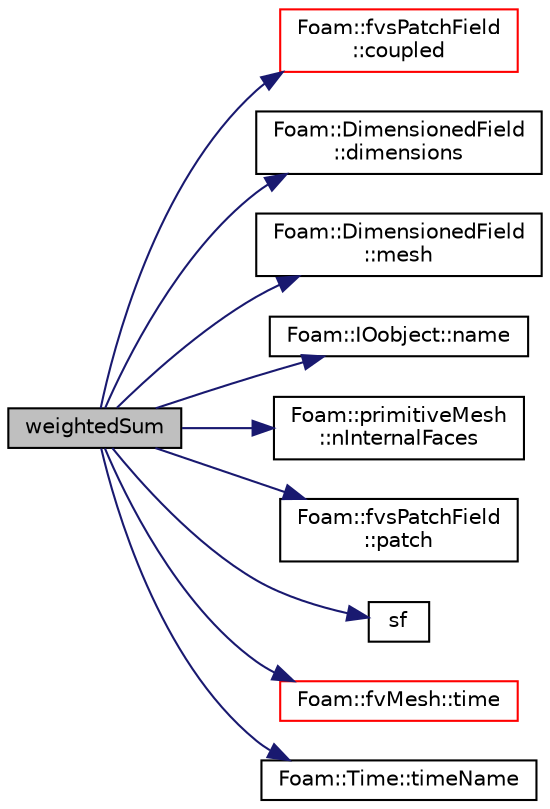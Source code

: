 digraph "weightedSum"
{
  bgcolor="transparent";
  edge [fontname="Helvetica",fontsize="10",labelfontname="Helvetica",labelfontsize="10"];
  node [fontname="Helvetica",fontsize="10",shape=record];
  rankdir="LR";
  Node1 [label="weightedSum",height=0.2,width=0.4,color="black", fillcolor="grey75", style="filled", fontcolor="black"];
  Node1 -> Node2 [color="midnightblue",fontsize="10",style="solid",fontname="Helvetica"];
  Node2 [label="Foam::fvsPatchField\l::coupled",height=0.2,width=0.4,color="red",URL="$a00906.html#acffd678e538fc569f301aacdb4f019b7",tooltip="Return true if this patch field is coupled. "];
  Node1 -> Node3 [color="midnightblue",fontsize="10",style="solid",fontname="Helvetica"];
  Node3 [label="Foam::DimensionedField\l::dimensions",height=0.2,width=0.4,color="black",URL="$a00539.html#a6098093e7de06370342a85cfae8b31f5",tooltip="Return dimensions. "];
  Node1 -> Node4 [color="midnightblue",fontsize="10",style="solid",fontname="Helvetica"];
  Node4 [label="Foam::DimensionedField\l::mesh",height=0.2,width=0.4,color="black",URL="$a00539.html#abdefa6904b53f35c49185ee1cb3d1800",tooltip="Return mesh. "];
  Node1 -> Node5 [color="midnightblue",fontsize="10",style="solid",fontname="Helvetica"];
  Node5 [label="Foam::IOobject::name",height=0.2,width=0.4,color="black",URL="$a01197.html#a75b72488d2e82151b025744974919d5d",tooltip="Return name. "];
  Node1 -> Node6 [color="midnightblue",fontsize="10",style="solid",fontname="Helvetica"];
  Node6 [label="Foam::primitiveMesh\l::nInternalFaces",height=0.2,width=0.4,color="black",URL="$a02007.html#aa1eec60bd258a70018b8ffda0dced7bb"];
  Node1 -> Node7 [color="midnightblue",fontsize="10",style="solid",fontname="Helvetica"];
  Node7 [label="Foam::fvsPatchField\l::patch",height=0.2,width=0.4,color="black",URL="$a00906.html#ad735de1fbd0f85c12ad0c37deb62d22c",tooltip="Return patch. "];
  Node1 -> Node8 [color="midnightblue",fontsize="10",style="solid",fontname="Helvetica"];
  Node8 [label="sf",height=0.2,width=0.4,color="black",URL="$a04448.html#ab318caaec810447a252e6134c88a7a77"];
  Node1 -> Node9 [color="midnightblue",fontsize="10",style="solid",fontname="Helvetica"];
  Node9 [label="Foam::fvMesh::time",height=0.2,width=0.4,color="red",URL="$a00889.html#a48fcf6de2789aff6b430b5fc1a05693f",tooltip="Return the top-level database. "];
  Node1 -> Node10 [color="midnightblue",fontsize="10",style="solid",fontname="Helvetica"];
  Node10 [label="Foam::Time::timeName",height=0.2,width=0.4,color="black",URL="$a02682.html#a5ae6a110de1b22323e19a46943c7f0c1",tooltip="Return time name of given scalar time. "];
}

